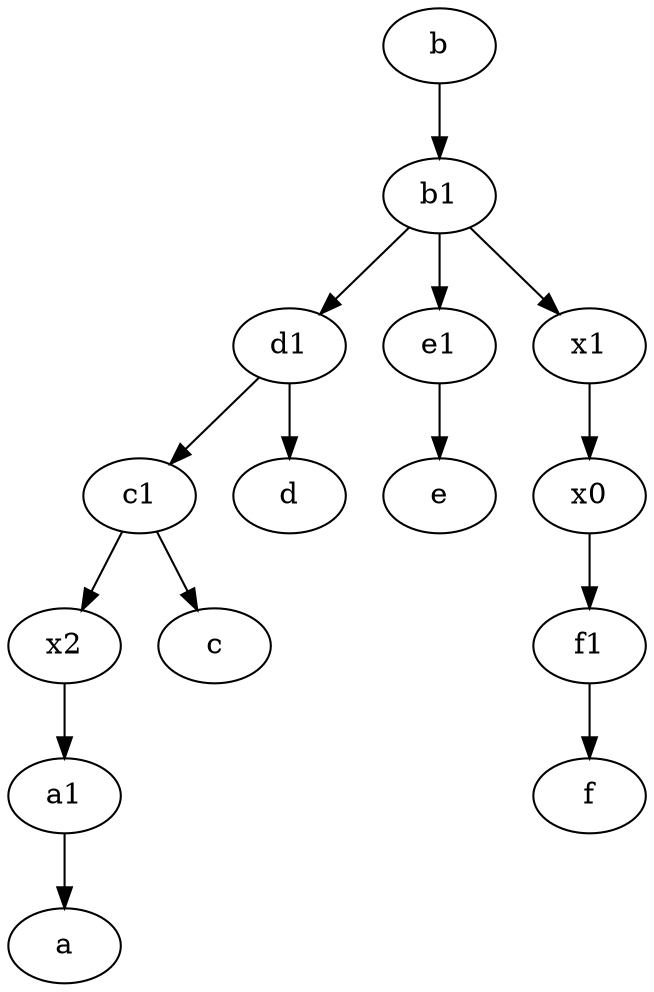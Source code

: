 digraph  {
	d1 [pos="25,30!"];
	x2;
	b1 [pos="45,20!"];
	x0;
	a1 [pos="40,15!"];
	f1;
	e1 [pos="25,45!"];
	b [pos="50,20!"];
	x1;
	c1 [pos="30,15!"];
	b1 -> d1;
	a1 -> a;
	c1 -> x2;
	x1 -> x0;
	x2 -> a1;
	d1 -> d;
	b1 -> x1;
	c1 -> c;
	x0 -> f1;
	d1 -> c1;
	b1 -> e1;
	f1 -> f;
	b -> b1;
	e1 -> e;

	}
